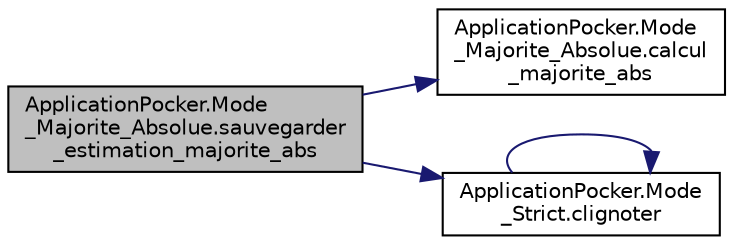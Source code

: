 digraph "ApplicationPocker.Mode_Majorite_Absolue.sauvegarder_estimation_majorite_abs"
{
  edge [fontname="Helvetica",fontsize="10",labelfontname="Helvetica",labelfontsize="10"];
  node [fontname="Helvetica",fontsize="10",shape=record];
  rankdir="LR";
  Node22 [label="ApplicationPocker.Mode\l_Majorite_Absolue.sauvegarder\l_estimation_majorite_abs",height=0.2,width=0.4,color="black", fillcolor="grey75", style="filled", fontcolor="black"];
  Node22 -> Node23 [color="midnightblue",fontsize="10",style="solid",fontname="Helvetica"];
  Node23 [label="ApplicationPocker.Mode\l_Majorite_Absolue.calcul\l_majorite_abs",height=0.2,width=0.4,color="black", fillcolor="white", style="filled",URL="$class_application_pocker_1_1_mode___majorite___absolue.html#a26a1bf72c0c23809694975da5a11a699"];
  Node22 -> Node24 [color="midnightblue",fontsize="10",style="solid",fontname="Helvetica"];
  Node24 [label="ApplicationPocker.Mode\l_Strict.clignoter",height=0.2,width=0.4,color="black", fillcolor="white", style="filled",URL="$class_application_pocker_1_1_mode___strict.html#a843a41abde8f3149546359546840d74a"];
  Node24 -> Node24 [color="midnightblue",fontsize="10",style="solid",fontname="Helvetica"];
}
